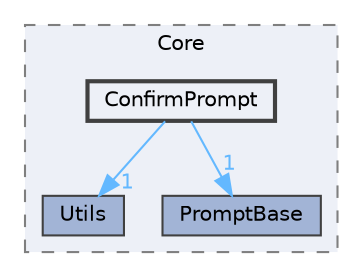 digraph "app/src/Core/ConfirmPrompt"
{
 // LATEX_PDF_SIZE
  bgcolor="transparent";
  edge [fontname=Helvetica,fontsize=10,labelfontname=Helvetica,labelfontsize=10];
  node [fontname=Helvetica,fontsize=10,shape=box,height=0.2,width=0.4];
  compound=true
  subgraph clusterdir_f7d4be874a03ffe36f67d0add008229d {
    graph [ bgcolor="#edf0f7", pencolor="grey50", label="Core", fontname=Helvetica,fontsize=10 style="filled,dashed", URL="dir_f7d4be874a03ffe36f67d0add008229d.html",tooltip=""]
  dir_a8cdd76f89cb5d1147863588b8fb5cd3 [label="Utils", fillcolor="#a2b4d6", color="grey25", style="filled", URL="dir_a8cdd76f89cb5d1147863588b8fb5cd3.html",tooltip=""];
  dir_e1480f6e7e11be50886fe1f96f214d06 [label="PromptBase", fillcolor="#a2b4d6", color="grey25", style="filled", URL="dir_e1480f6e7e11be50886fe1f96f214d06.html",tooltip=""];
  dir_a438166dc57d67daa2825f28fbc9537a [label="ConfirmPrompt", fillcolor="#edf0f7", color="grey25", style="filled,bold", URL="dir_a438166dc57d67daa2825f28fbc9537a.html",tooltip=""];
  }
  dir_a438166dc57d67daa2825f28fbc9537a->dir_a8cdd76f89cb5d1147863588b8fb5cd3 [headlabel="1", labeldistance=1.5 headhref="dir_000005_000021.html" href="dir_000005_000021.html" color="steelblue1" fontcolor="steelblue1"];
  dir_a438166dc57d67daa2825f28fbc9537a->dir_e1480f6e7e11be50886fe1f96f214d06 [headlabel="1", labeldistance=1.5 headhref="dir_000005_000015.html" href="dir_000005_000015.html" color="steelblue1" fontcolor="steelblue1"];
}
